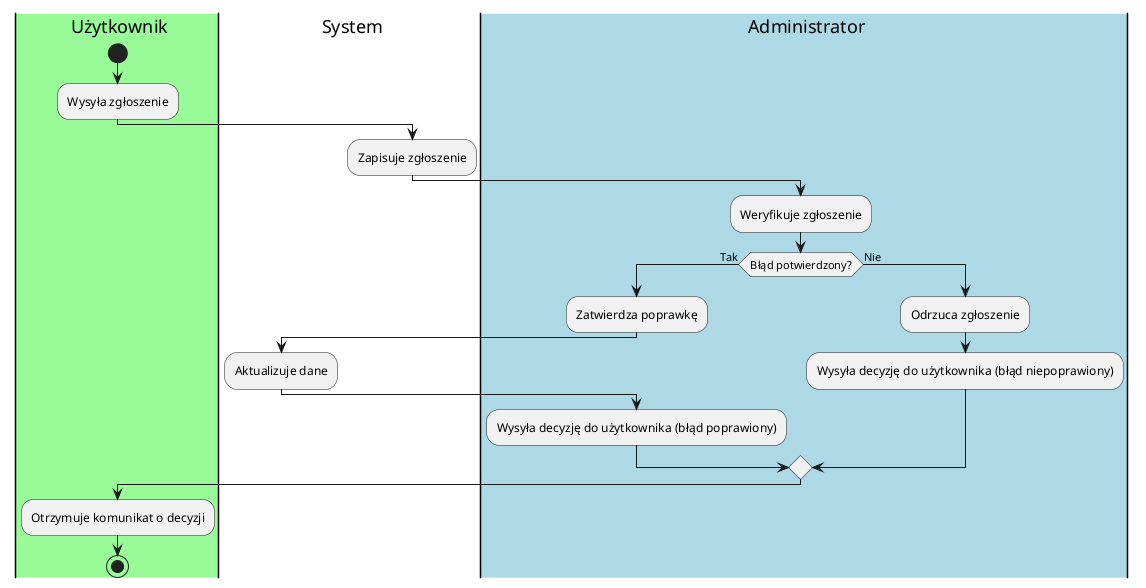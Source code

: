 @startuml
|#palegreen|u| Użytkownik
start
:Wysyła zgłoszenie;

|s| System
:Zapisuje zgłoszenie;

|#lightblue|a| Administrator
:Weryfikuje zgłoszenie;

if (Błąd potwierdzony?) then (Tak)
  :Zatwierdza poprawkę;
  |s| System
  :Aktualizuje dane;
  |#lightblue|a| Administrator
  :Wysyła decyzję do użytkownika (błąd poprawiony);
else (Nie)
  :Odrzuca zgłoszenie;
  :Wysyła decyzję do użytkownika (błąd niepoprawiony);
endif

|#palegreen|u| Użytkownik
:Otrzymuje komunikat o decyzji;
stop
@enduml
